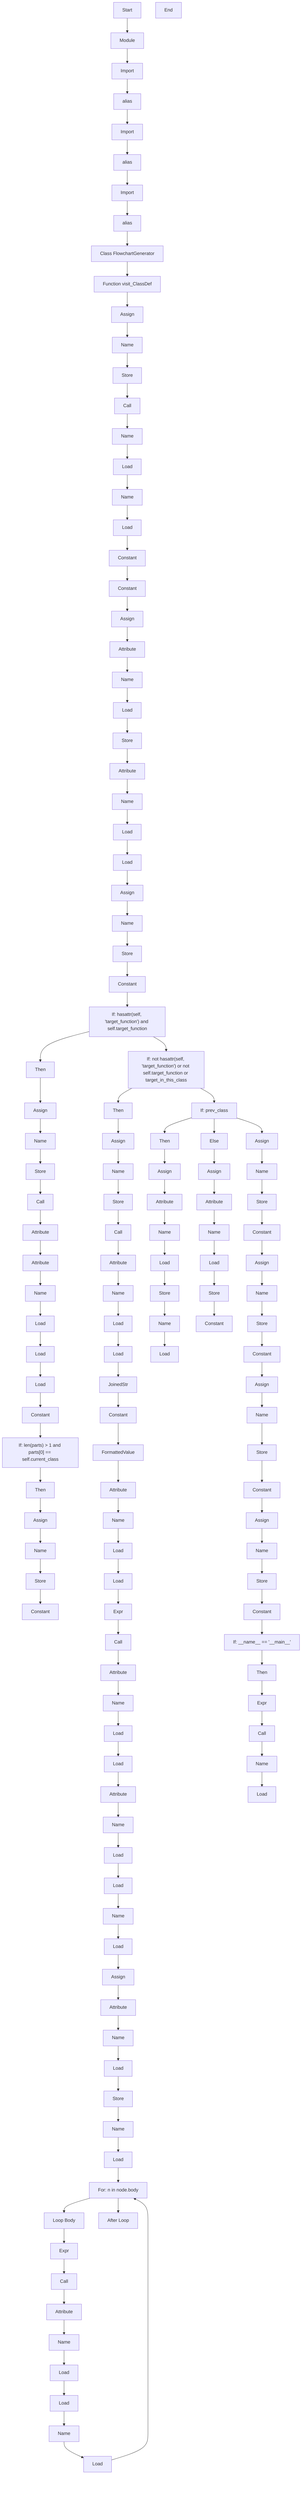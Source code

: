 flowchart TD
Start["Start"]
node1["Module"]
Start --> node1
node2["Import"]
node1 --> node2
node3["alias"]
node2 --> node3
node4["Import"]
node3 --> node4
node5["alias"]
node4 --> node5
node6["Import"]
node5 --> node6
node7["alias"]
node6 --> node7
node8["Class FlowchartGenerator"]
node7 --> node8
node9["Function visit_ClassDef"]
node8 --> node9
node10["Assign"]
node9 --> node10
node11["Name"]
node10 --> node11
node12["Store"]
node11 --> node12
node13["Call"]
node12 --> node13
node14["Name"]
node13 --> node14
node15["Load"]
node14 --> node15
node16["Name"]
node15 --> node16
node17["Load"]
node16 --> node17
node18["Constant"]
node17 --> node18
node19["Constant"]
node18 --> node19
node20["Assign"]
node19 --> node20
node21["Attribute"]
node20 --> node21
node22["Name"]
node21 --> node22
node23["Load"]
node22 --> node23
node24["Store"]
node23 --> node24
node25["Attribute"]
node24 --> node25
node26["Name"]
node25 --> node26
node27["Load"]
node26 --> node27
node28["Load"]
node27 --> node28
node29["Assign"]
node28 --> node29
node30["Name"]
node29 --> node30
node31["Store"]
node30 --> node31
node32["Constant"]
node31 --> node32
node33["If: hasattr(self, 'target_function') and self.target_function"]
node32 --> node33
node34["Then"]
node33 --> node34
node35["Assign"]
node34 --> node35
node36["Name"]
node35 --> node36
node37["Store"]
node36 --> node37
node38["Call"]
node37 --> node38
node39["Attribute"]
node38 --> node39
node40["Attribute"]
node39 --> node40
node41["Name"]
node40 --> node41
node42["Load"]
node41 --> node42
node43["Load"]
node42 --> node43
node44["Load"]
node43 --> node44
node45["Constant"]
node44 --> node45
node46["If: len(parts) > 1 and parts[0] == self.current_class"]
node45 --> node46
node47["Then"]
node46 --> node47
node48["Assign"]
node47 --> node48
node49["Name"]
node48 --> node49
node50["Store"]
node49 --> node50
node51["Constant"]
node50 --> node51
node52["If: not hasattr(self, 'target_function') or not self.target_function or target_in_this_class"]
node33 --> node52
node53["Then"]
node52 --> node53
node54["Assign"]
node53 --> node54
node55["Name"]
node54 --> node55
node56["Store"]
node55 --> node56
node57["Call"]
node56 --> node57
node58["Attribute"]
node57 --> node58
node59["Name"]
node58 --> node59
node60["Load"]
node59 --> node60
node61["Load"]
node60 --> node61
node62["JoinedStr"]
node61 --> node62
node63["Constant"]
node62 --> node63
node64["FormattedValue"]
node63 --> node64
node65["Attribute"]
node64 --> node65
node66["Name"]
node65 --> node66
node67["Load"]
node66 --> node67
node68["Load"]
node67 --> node68
node69["Expr"]
node68 --> node69
node70["Call"]
node69 --> node70
node71["Attribute"]
node70 --> node71
node72["Name"]
node71 --> node72
node73["Load"]
node72 --> node73
node74["Load"]
node73 --> node74
node75["Attribute"]
node74 --> node75
node76["Name"]
node75 --> node76
node77["Load"]
node76 --> node77
node78["Load"]
node77 --> node78
node79["Name"]
node78 --> node79
node80["Load"]
node79 --> node80
node81["Assign"]
node80 --> node81
node82["Attribute"]
node81 --> node82
node83["Name"]
node82 --> node83
node84["Load"]
node83 --> node84
node85["Store"]
node84 --> node85
node86["Name"]
node85 --> node86
node87["Load"]
node86 --> node87
node88["For: n in node.body"]
node87 --> node88
node89["Loop Body"]
node88 --> node89
node90["After Loop"]
node91["Expr"]
node89 --> node91
node92["Call"]
node91 --> node92
node93["Attribute"]
node92 --> node93
node94["Name"]
node93 --> node94
node95["Load"]
node94 --> node95
node96["Load"]
node95 --> node96
node97["Name"]
node96 --> node97
node98["Load"]
node97 --> node98
node98 --> node88
node88 --> node90
node99["If: prev_class"]
node52 --> node99
node100["Then"]
node99 --> node100
node101["Assign"]
node100 --> node101
node102["Attribute"]
node101 --> node102
node103["Name"]
node102 --> node103
node104["Load"]
node103 --> node104
node105["Store"]
node104 --> node105
node106["Name"]
node105 --> node106
node107["Load"]
node106 --> node107
node108["Else"]
node99 --> node108
node109["Assign"]
node108 --> node109
node110["Attribute"]
node109 --> node110
node111["Name"]
node110 --> node111
node112["Load"]
node111 --> node112
node113["Store"]
node112 --> node113
node114["Constant"]
node113 --> node114
node115["Assign"]
node99 --> node115
node116["Name"]
node115 --> node116
node117["Store"]
node116 --> node117
node118["Constant"]
node117 --> node118
node119["Assign"]
node118 --> node119
node120["Name"]
node119 --> node120
node121["Store"]
node120 --> node121
node122["Constant"]
node121 --> node122
node123["Assign"]
node122 --> node123
node124["Name"]
node123 --> node124
node125["Store"]
node124 --> node125
node126["Constant"]
node125 --> node126
node127["Assign"]
node126 --> node127
node128["Name"]
node127 --> node128
node129["Store"]
node128 --> node129
node130["Constant"]
node129 --> node130
node131["If: __name__ == '__main__'"]
node130 --> node131
node132["Then"]
node131 --> node132
node133["Expr"]
node132 --> node133
node134["Call"]
node133 --> node134
node135["Name"]
node134 --> node135
node136["Load"]
node135 --> node136
End["End"]